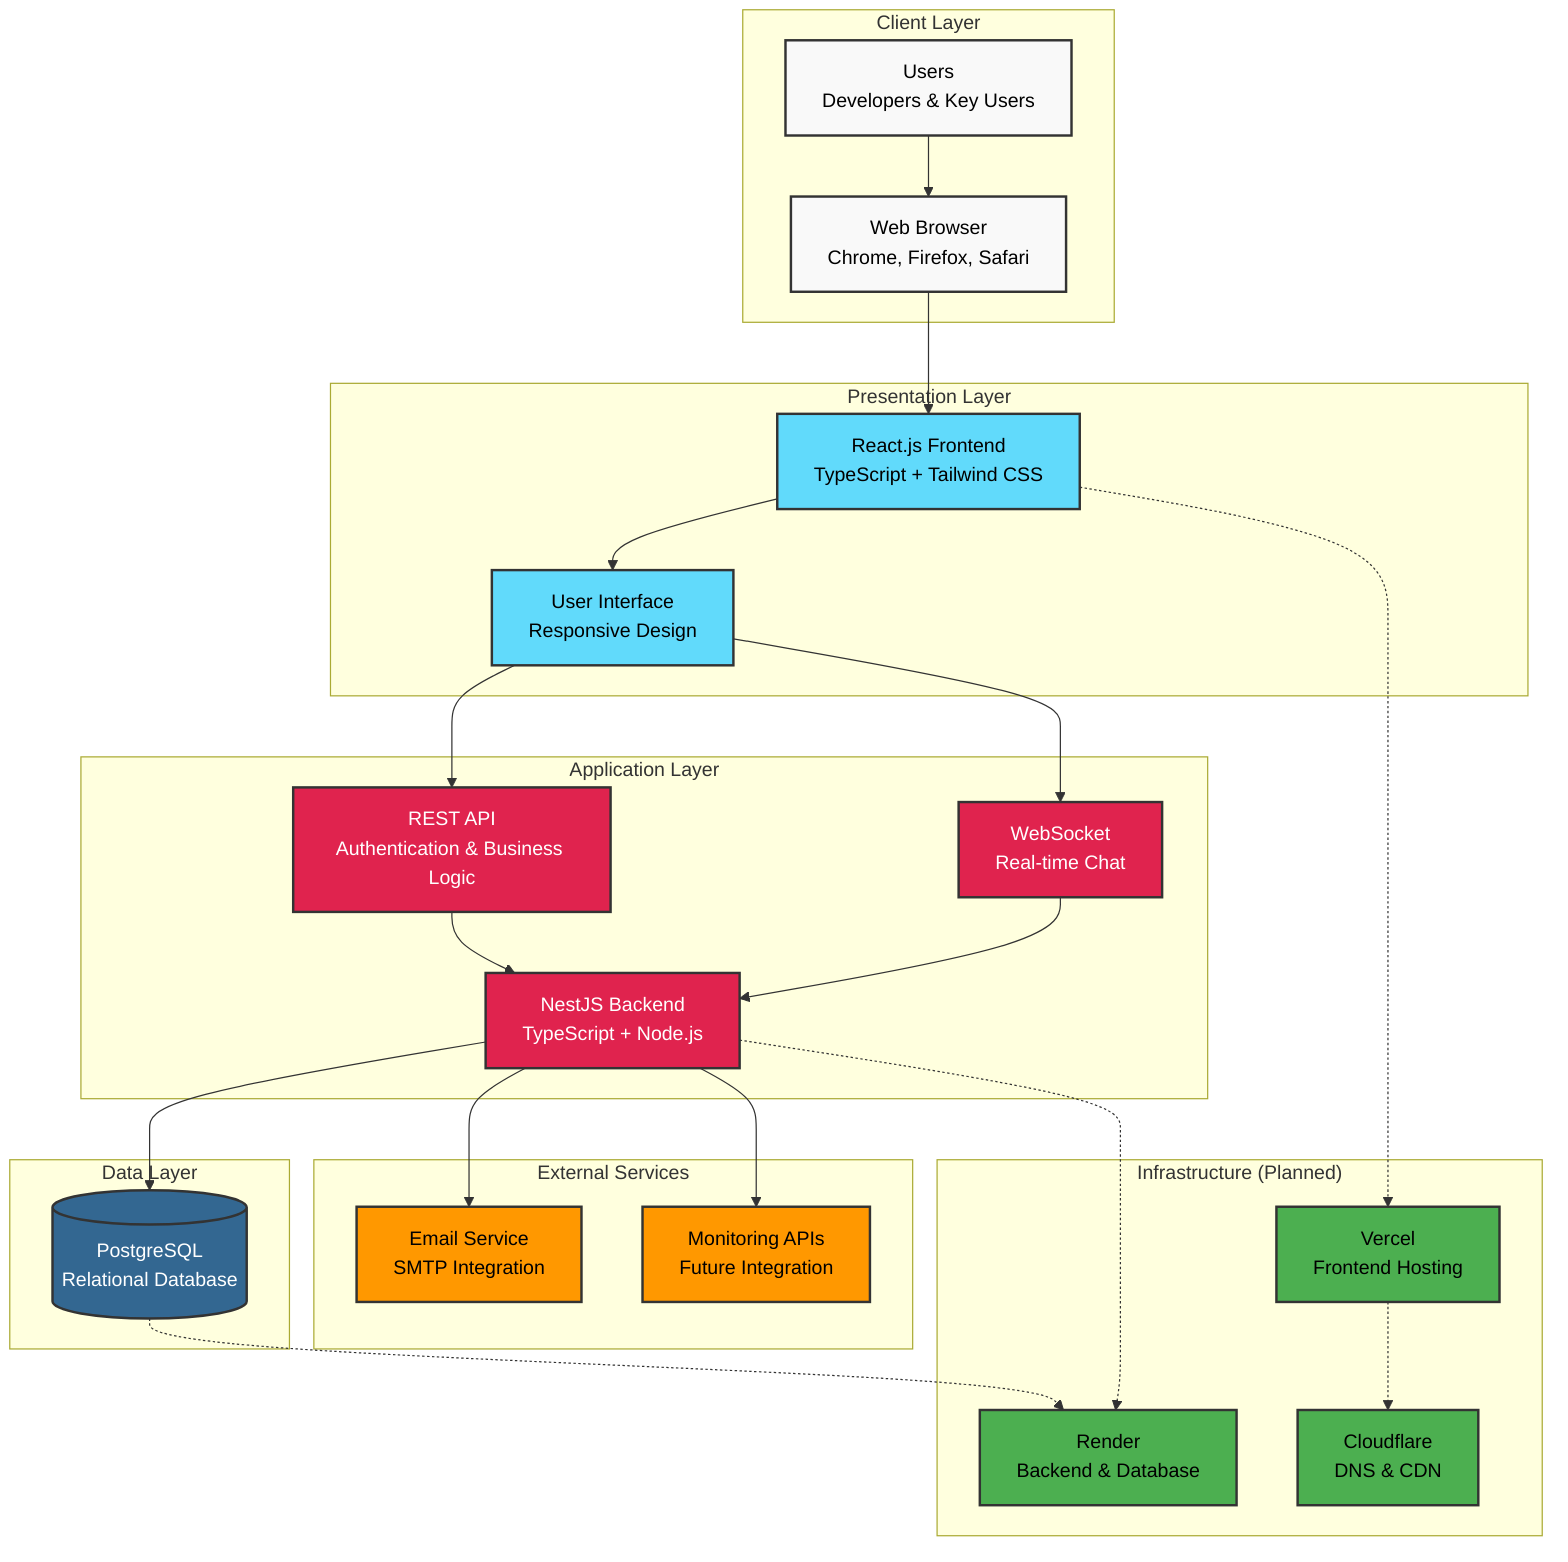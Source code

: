 graph TB
    %% High-Level Architecture Overview
    subgraph "Client Layer"
        Users[Users<br/>Developers & Key Users]
        Browser[Web Browser<br/>Chrome, Firefox, Safari]
    end

    subgraph "Presentation Layer"
        Frontend[React.js Frontend<br/>TypeScript + Tailwind CSS]
        UI[User Interface<br/>Responsive Design]
    end

    subgraph "Application Layer"
        Backend[NestJS Backend<br/>TypeScript + Node.js]
        API[REST API<br/>Authentication & Business Logic]
        WS[WebSocket<br/>Real-time Chat]
    end

    subgraph "Data Layer"
        Database[(PostgreSQL<br/>Relational Database)]
    end

    subgraph "External Services"
        Email[Email Service<br/>SMTP Integration]
        Monitoring[Monitoring APIs<br/>Future Integration]
    end

    subgraph "Infrastructure (Planned)"
        Vercel[Vercel<br/>Frontend Hosting]
        Render[Render<br/>Backend & Database]
        CloudFlare[Cloudflare<br/>DNS & CDN]
    end

    %% Connections
    Users --> Browser
    Browser --> Frontend
    Frontend --> UI
    UI --> API
    UI --> WS
    API --> Backend
    WS --> Backend
    Backend --> Database
    Backend --> Email
    Backend --> Monitoring
    
    %% Infrastructure connections
    Frontend -.-> Vercel
    Backend -.-> Render
    Database -.-> Render
    Vercel -.-> CloudFlare

    %% Styling
    classDef client fill:#f9f9f9,stroke:#333,stroke-width:2px,color:#000
    classDef frontend fill:#61dafb,stroke:#333,stroke-width:2px,color:#000
    classDef backend fill:#e0234e,stroke:#333,stroke-width:2px,color:#fff
    classDef database fill:#336791,stroke:#333,stroke-width:2px,color:#fff
    classDef external fill:#ff9800,stroke:#333,stroke-width:2px,color:#000
    classDef infrastructure fill:#4caf50,stroke:#333,stroke-width:2px,color:#000

    class Users,Browser client
    class Frontend,UI frontend
    class Backend,API,WS backend
    class Database database
    class Email,Monitoring external
    class Vercel,Render,CloudFlare infrastructure